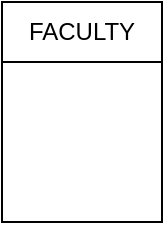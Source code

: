 <mxfile version="23.1.5" type="github">
  <diagram name="Страница — 1" id="d7dE3nXRnZuCts239t4J">
    <mxGraphModel dx="347" dy="188" grid="1" gridSize="10" guides="1" tooltips="1" connect="1" arrows="1" fold="1" page="1" pageScale="1" pageWidth="827" pageHeight="1169" math="0" shadow="0">
      <root>
        <mxCell id="0" />
        <mxCell id="1" parent="0" />
        <mxCell id="h3gazRUFhv9Cl4a0qMiI-1" value="" style="whiteSpace=wrap;html=1;aspect=fixed;" vertex="1" parent="1">
          <mxGeometry x="360" y="320" width="80" height="80" as="geometry" />
        </mxCell>
        <mxCell id="h3gazRUFhv9Cl4a0qMiI-2" value="" style="rounded=0;whiteSpace=wrap;html=1;" vertex="1" parent="1">
          <mxGeometry x="360" y="290" width="80" height="30" as="geometry" />
        </mxCell>
        <mxCell id="h3gazRUFhv9Cl4a0qMiI-3" value="FACULTY" style="text;html=1;align=center;verticalAlign=middle;whiteSpace=wrap;rounded=0;dashed=1;" vertex="1" parent="1">
          <mxGeometry x="370" y="300" width="60" height="10" as="geometry" />
        </mxCell>
      </root>
    </mxGraphModel>
  </diagram>
</mxfile>
